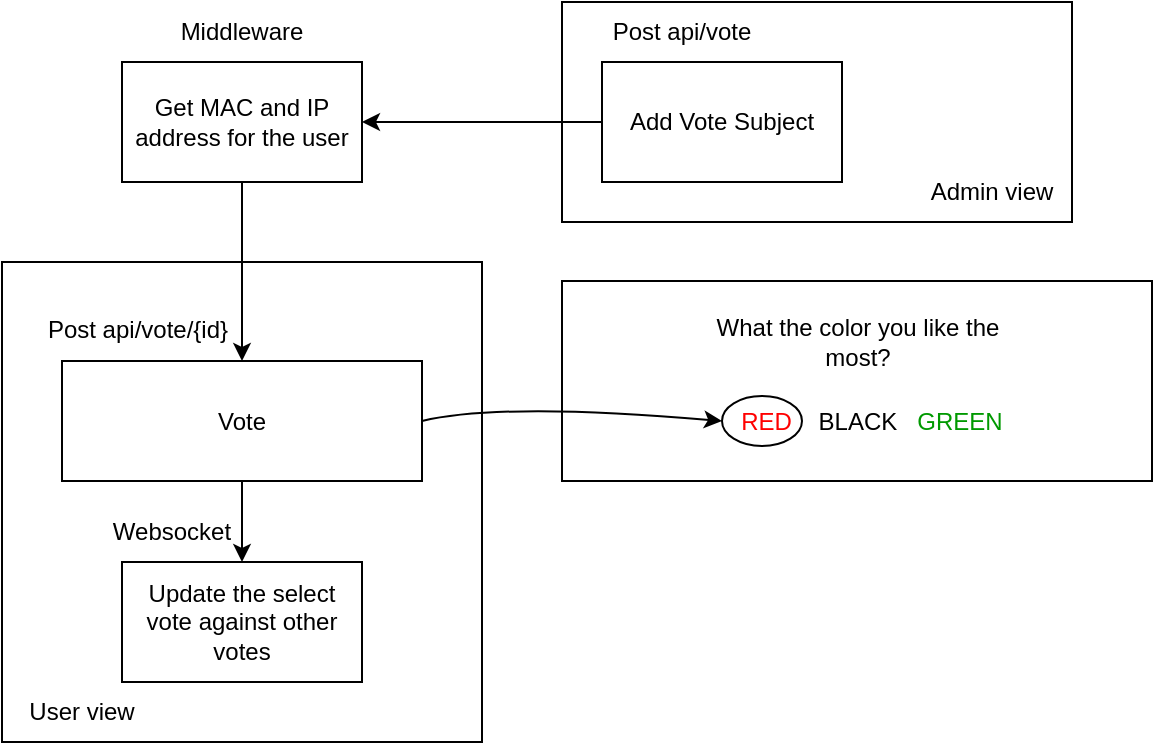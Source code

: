 <mxfile version="20.2.7" type="github"><diagram id="ExpSqJqkyXbH67hp7tk6" name="Page-1"><mxGraphModel dx="866" dy="493" grid="1" gridSize="10" guides="1" tooltips="1" connect="1" arrows="1" fold="1" page="1" pageScale="1" pageWidth="850" pageHeight="1100" math="0" shadow="0"><root><mxCell id="0"/><mxCell id="1" parent="0"/><mxCell id="vOs-EA5z2h7PVTfZExvO-25" value="" style="rounded=0;whiteSpace=wrap;html=1;fontColor=#000000;fillColor=none;" vertex="1" parent="1"><mxGeometry x="100" y="140" width="240" height="240" as="geometry"/></mxCell><mxCell id="vOs-EA5z2h7PVTfZExvO-22" value="" style="rounded=0;whiteSpace=wrap;html=1;fontColor=#000000;fillColor=none;" vertex="1" parent="1"><mxGeometry x="380" y="10" width="255" height="110" as="geometry"/></mxCell><mxCell id="vOs-EA5z2h7PVTfZExvO-3" value="" style="rounded=0;whiteSpace=wrap;html=1;" vertex="1" parent="1"><mxGeometry x="380" y="149.5" width="295" height="100" as="geometry"/></mxCell><mxCell id="vOs-EA5z2h7PVTfZExvO-18" style="edgeStyle=orthogonalEdgeStyle;rounded=0;orthogonalLoop=1;jettySize=auto;html=1;exitX=0;exitY=0.5;exitDx=0;exitDy=0;entryX=1;entryY=0.5;entryDx=0;entryDy=0;fontColor=#000000;" edge="1" parent="1" source="vOs-EA5z2h7PVTfZExvO-1" target="vOs-EA5z2h7PVTfZExvO-15"><mxGeometry relative="1" as="geometry"/></mxCell><mxCell id="vOs-EA5z2h7PVTfZExvO-1" value="Add Vote Subject" style="rounded=0;whiteSpace=wrap;html=1;" vertex="1" parent="1"><mxGeometry x="400" y="40" width="120" height="60" as="geometry"/></mxCell><mxCell id="vOs-EA5z2h7PVTfZExvO-14" style="edgeStyle=orthogonalEdgeStyle;rounded=0;orthogonalLoop=1;jettySize=auto;html=1;exitX=0.5;exitY=1;exitDx=0;exitDy=0;entryX=0.5;entryY=0;entryDx=0;entryDy=0;fontColor=#000000;" edge="1" parent="1" source="vOs-EA5z2h7PVTfZExvO-2" target="vOs-EA5z2h7PVTfZExvO-12"><mxGeometry relative="1" as="geometry"/></mxCell><mxCell id="vOs-EA5z2h7PVTfZExvO-2" value="Vote" style="rounded=0;whiteSpace=wrap;html=1;" vertex="1" parent="1"><mxGeometry x="130" y="189.5" width="180" height="60" as="geometry"/></mxCell><mxCell id="vOs-EA5z2h7PVTfZExvO-4" value="What the color you like the most?" style="text;html=1;strokeColor=none;fillColor=none;align=center;verticalAlign=middle;whiteSpace=wrap;rounded=0;" vertex="1" parent="1"><mxGeometry x="452.5" y="159.5" width="150" height="40" as="geometry"/></mxCell><mxCell id="vOs-EA5z2h7PVTfZExvO-6" style="edgeStyle=orthogonalEdgeStyle;rounded=0;orthogonalLoop=1;jettySize=auto;html=1;exitX=0.5;exitY=1;exitDx=0;exitDy=0;" edge="1" parent="1" source="vOs-EA5z2h7PVTfZExvO-3" target="vOs-EA5z2h7PVTfZExvO-3"><mxGeometry relative="1" as="geometry"/></mxCell><mxCell id="vOs-EA5z2h7PVTfZExvO-7" value="&lt;font color=&quot;#ff0000&quot;&gt;RED&lt;/font&gt;&amp;nbsp; &amp;nbsp; BLACK&amp;nbsp; &amp;nbsp;&lt;font color=&quot;#009900&quot;&gt;GREEN&lt;/font&gt;" style="text;html=1;strokeColor=none;fillColor=none;align=center;verticalAlign=middle;whiteSpace=wrap;rounded=0;" vertex="1" parent="1"><mxGeometry x="460" y="199.5" width="150" height="40" as="geometry"/></mxCell><mxCell id="vOs-EA5z2h7PVTfZExvO-8" value="" style="ellipse;whiteSpace=wrap;html=1;fontColor=#000000;fillColor=none;" vertex="1" parent="1"><mxGeometry x="460" y="207" width="40" height="25" as="geometry"/></mxCell><mxCell id="vOs-EA5z2h7PVTfZExvO-10" value="" style="curved=1;endArrow=classic;html=1;rounded=0;fontColor=#000000;entryX=0;entryY=0.5;entryDx=0;entryDy=0;exitX=1;exitY=0.5;exitDx=0;exitDy=0;" edge="1" parent="1" source="vOs-EA5z2h7PVTfZExvO-2" target="vOs-EA5z2h7PVTfZExvO-8"><mxGeometry width="50" height="50" relative="1" as="geometry"><mxPoint x="390" y="270" as="sourcePoint"/><mxPoint x="440" y="220" as="targetPoint"/><Array as="points"><mxPoint x="350" y="210"/></Array></mxGeometry></mxCell><mxCell id="vOs-EA5z2h7PVTfZExvO-12" value="Update the select vote against other votes" style="rounded=0;whiteSpace=wrap;html=1;" vertex="1" parent="1"><mxGeometry x="160" y="290" width="120" height="60" as="geometry"/></mxCell><mxCell id="vOs-EA5z2h7PVTfZExvO-19" style="edgeStyle=orthogonalEdgeStyle;rounded=0;orthogonalLoop=1;jettySize=auto;html=1;exitX=0.5;exitY=1;exitDx=0;exitDy=0;entryX=0.5;entryY=0;entryDx=0;entryDy=0;fontColor=#000000;" edge="1" parent="1" source="vOs-EA5z2h7PVTfZExvO-15" target="vOs-EA5z2h7PVTfZExvO-2"><mxGeometry relative="1" as="geometry"/></mxCell><mxCell id="vOs-EA5z2h7PVTfZExvO-15" value="Get MAC and IP address for the user" style="rounded=0;whiteSpace=wrap;html=1;" vertex="1" parent="1"><mxGeometry x="160" y="40" width="120" height="60" as="geometry"/></mxCell><mxCell id="vOs-EA5z2h7PVTfZExvO-17" value="Post api/vote" style="text;html=1;strokeColor=none;fillColor=none;align=center;verticalAlign=middle;whiteSpace=wrap;rounded=0;fontColor=#000000;" vertex="1" parent="1"><mxGeometry x="400" y="10" width="80" height="30" as="geometry"/></mxCell><mxCell id="vOs-EA5z2h7PVTfZExvO-21" value="Middleware" style="text;html=1;strokeColor=none;fillColor=none;align=center;verticalAlign=middle;whiteSpace=wrap;rounded=0;fontColor=#000000;" vertex="1" parent="1"><mxGeometry x="180" y="10" width="80" height="30" as="geometry"/></mxCell><mxCell id="vOs-EA5z2h7PVTfZExvO-23" value="Admin view" style="text;html=1;strokeColor=none;fillColor=none;align=center;verticalAlign=middle;whiteSpace=wrap;rounded=0;fontColor=#000000;" vertex="1" parent="1"><mxGeometry x="555" y="90" width="80" height="30" as="geometry"/></mxCell><mxCell id="vOs-EA5z2h7PVTfZExvO-24" value="Post api/vote/{id}" style="text;html=1;strokeColor=none;fillColor=none;align=center;verticalAlign=middle;whiteSpace=wrap;rounded=0;fontColor=#000000;" vertex="1" parent="1"><mxGeometry x="118" y="158.5" width="100" height="30" as="geometry"/></mxCell><mxCell id="vOs-EA5z2h7PVTfZExvO-26" value="User view" style="text;html=1;strokeColor=none;fillColor=none;align=center;verticalAlign=middle;whiteSpace=wrap;rounded=0;fontColor=#000000;" vertex="1" parent="1"><mxGeometry x="100" y="350" width="80" height="30" as="geometry"/></mxCell><mxCell id="vOs-EA5z2h7PVTfZExvO-27" value="Websocket" style="text;html=1;strokeColor=none;fillColor=none;align=center;verticalAlign=middle;whiteSpace=wrap;rounded=0;fontColor=#000000;" vertex="1" parent="1"><mxGeometry x="140" y="260" width="90" height="30" as="geometry"/></mxCell></root></mxGraphModel></diagram></mxfile>